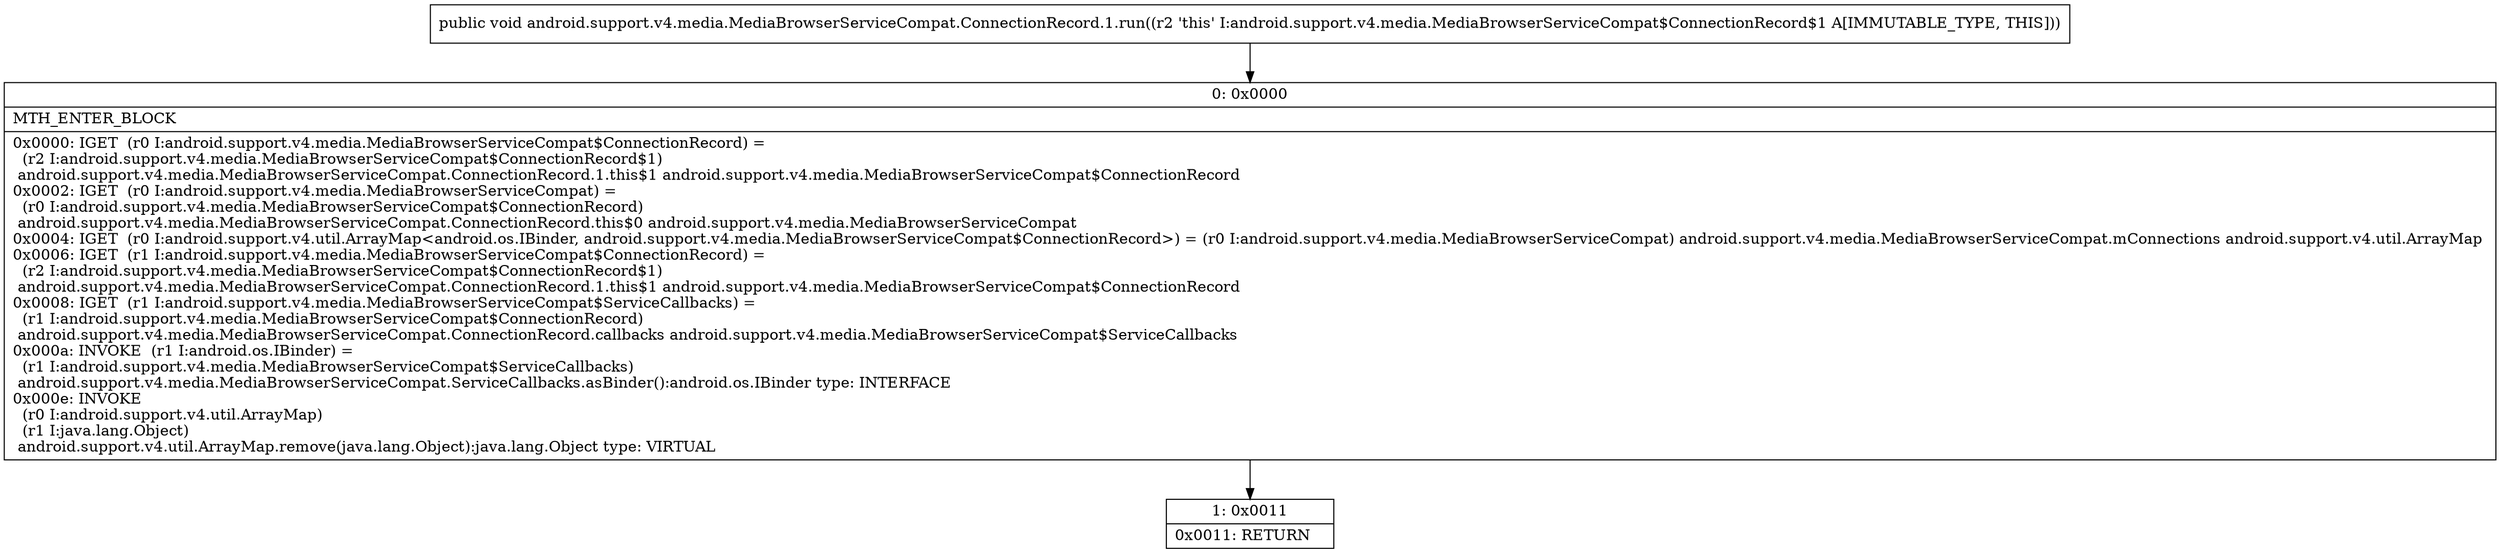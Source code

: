 digraph "CFG forandroid.support.v4.media.MediaBrowserServiceCompat.ConnectionRecord.1.run()V" {
Node_0 [shape=record,label="{0\:\ 0x0000|MTH_ENTER_BLOCK\l|0x0000: IGET  (r0 I:android.support.v4.media.MediaBrowserServiceCompat$ConnectionRecord) = \l  (r2 I:android.support.v4.media.MediaBrowserServiceCompat$ConnectionRecord$1)\l android.support.v4.media.MediaBrowserServiceCompat.ConnectionRecord.1.this$1 android.support.v4.media.MediaBrowserServiceCompat$ConnectionRecord \l0x0002: IGET  (r0 I:android.support.v4.media.MediaBrowserServiceCompat) = \l  (r0 I:android.support.v4.media.MediaBrowserServiceCompat$ConnectionRecord)\l android.support.v4.media.MediaBrowserServiceCompat.ConnectionRecord.this$0 android.support.v4.media.MediaBrowserServiceCompat \l0x0004: IGET  (r0 I:android.support.v4.util.ArrayMap\<android.os.IBinder, android.support.v4.media.MediaBrowserServiceCompat$ConnectionRecord\>) = (r0 I:android.support.v4.media.MediaBrowserServiceCompat) android.support.v4.media.MediaBrowserServiceCompat.mConnections android.support.v4.util.ArrayMap \l0x0006: IGET  (r1 I:android.support.v4.media.MediaBrowserServiceCompat$ConnectionRecord) = \l  (r2 I:android.support.v4.media.MediaBrowserServiceCompat$ConnectionRecord$1)\l android.support.v4.media.MediaBrowserServiceCompat.ConnectionRecord.1.this$1 android.support.v4.media.MediaBrowserServiceCompat$ConnectionRecord \l0x0008: IGET  (r1 I:android.support.v4.media.MediaBrowserServiceCompat$ServiceCallbacks) = \l  (r1 I:android.support.v4.media.MediaBrowserServiceCompat$ConnectionRecord)\l android.support.v4.media.MediaBrowserServiceCompat.ConnectionRecord.callbacks android.support.v4.media.MediaBrowserServiceCompat$ServiceCallbacks \l0x000a: INVOKE  (r1 I:android.os.IBinder) = \l  (r1 I:android.support.v4.media.MediaBrowserServiceCompat$ServiceCallbacks)\l android.support.v4.media.MediaBrowserServiceCompat.ServiceCallbacks.asBinder():android.os.IBinder type: INTERFACE \l0x000e: INVOKE  \l  (r0 I:android.support.v4.util.ArrayMap)\l  (r1 I:java.lang.Object)\l android.support.v4.util.ArrayMap.remove(java.lang.Object):java.lang.Object type: VIRTUAL \l}"];
Node_1 [shape=record,label="{1\:\ 0x0011|0x0011: RETURN   \l}"];
MethodNode[shape=record,label="{public void android.support.v4.media.MediaBrowserServiceCompat.ConnectionRecord.1.run((r2 'this' I:android.support.v4.media.MediaBrowserServiceCompat$ConnectionRecord$1 A[IMMUTABLE_TYPE, THIS])) }"];
MethodNode -> Node_0;
Node_0 -> Node_1;
}

